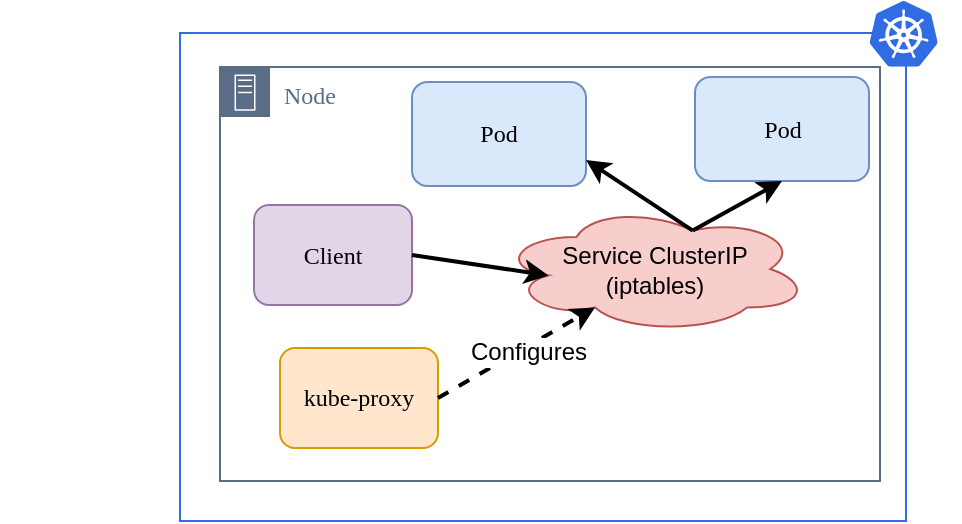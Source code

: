 <mxfile pages="1" version="11.2.5" type="device"><diagram id="33oEmsjtSe62zEUuAWgZ" name="Page-1"><mxGraphModel dx="946" dy="643" grid="1" gridSize="10" guides="1" tooltips="1" connect="1" arrows="1" fold="1" page="1" pageScale="1" pageWidth="827" pageHeight="1169" math="0" shadow="0"><root><mxCell id="0"/><mxCell id="1" parent="0"/><mxCell id="F0914i9l83QqkZZmDk5p-4" value="" style="group;verticalAlign=bottom;" parent="1" vertex="1" connectable="0"><mxGeometry x="103" y="85.5" width="480" height="260" as="geometry"/></mxCell><mxCell id="F0914i9l83QqkZZmDk5p-3" value="" style="rounded=0;whiteSpace=wrap;html=1;fillColor=#ffffff;strokeColor=#326ce5;" parent="F0914i9l83QqkZZmDk5p-4" vertex="1"><mxGeometry x="90" y="16" width="363" height="244" as="geometry"/></mxCell><mxCell id="F0914i9l83QqkZZmDk5p-1" value="" style="aspect=fixed;html=1;perimeter=none;align=center;shadow=0;dashed=0;image;fontSize=12;image=img/lib/mscae/Kubernetes.svg;" parent="F0914i9l83QqkZZmDk5p-4" vertex="1"><mxGeometry x="434.717" width="34.211" height="32.842" as="geometry"/></mxCell><mxCell id="F0914i9l83QqkZZmDk5p-8" value="&lt;font face=&quot;Tahoma&quot;&gt;Node&lt;/font&gt;" style="points=[[0,0],[0.25,0],[0.5,0],[0.75,0],[1,0],[1,0.25],[1,0.5],[1,0.75],[1,1],[0.75,1],[0.5,1],[0.25,1],[0,1],[0,0.75],[0,0.5],[0,0.25]];outlineConnect=0;gradientColor=none;html=1;whiteSpace=wrap;fontSize=12;fontStyle=0;shape=mxgraph.aws4.group;grIcon=mxgraph.aws4.group_on_premise;strokeColor=#5A6C86;fillColor=none;verticalAlign=top;align=left;spacingLeft=30;fontColor=#5A6C86;dashed=0;" parent="F0914i9l83QqkZZmDk5p-4" vertex="1"><mxGeometry x="110" y="33" width="330" height="207" as="geometry"/></mxCell><mxCell id="F0914i9l83QqkZZmDk5p-12" value="&lt;div&gt;Client&lt;/div&gt;" style="rounded=1;whiteSpace=wrap;html=1;strokeColor=#9673a6;fillColor=#e1d5e7;fontFamily=Tahoma;" parent="F0914i9l83QqkZZmDk5p-4" vertex="1"><mxGeometry x="127" y="102" width="79" height="50" as="geometry"/></mxCell><mxCell id="F0914i9l83QqkZZmDk5p-14" value="Pod" style="rounded=1;whiteSpace=wrap;html=1;strokeColor=#6c8ebf;fillColor=#dae8fc;fontFamily=Tahoma;" parent="F0914i9l83QqkZZmDk5p-4" vertex="1"><mxGeometry x="206" y="40.5" width="87" height="52" as="geometry"/></mxCell><mxCell id="F0914i9l83QqkZZmDk5p-15" value="Pod" style="rounded=1;whiteSpace=wrap;html=1;strokeColor=#6c8ebf;fillColor=#dae8fc;fontFamily=Tahoma;" parent="F0914i9l83QqkZZmDk5p-4" vertex="1"><mxGeometry x="347.5" y="38" width="87" height="52" as="geometry"/></mxCell><mxCell id="HBkCHVlTlx9kuCC-dEF5-1" value="&lt;div&gt;Service&amp;nbsp;&lt;span&gt;ClusterIP&lt;br&gt;(iptables)&lt;/span&gt;&lt;/div&gt;" style="ellipse;shape=cloud;whiteSpace=wrap;html=1;fillColor=#f8cecc;strokeColor=#b85450;" parent="F0914i9l83QqkZZmDk5p-4" vertex="1"><mxGeometry x="249.5" y="102" width="155" height="64" as="geometry"/></mxCell><mxCell id="HBkCHVlTlx9kuCC-dEF5-5" value="" style="endArrow=classic;html=1;strokeWidth=2;entryX=0.16;entryY=0.55;entryDx=0;entryDy=0;entryPerimeter=0;exitX=1;exitY=0.5;exitDx=0;exitDy=0;" parent="F0914i9l83QqkZZmDk5p-4" source="F0914i9l83QqkZZmDk5p-12" target="HBkCHVlTlx9kuCC-dEF5-1" edge="1"><mxGeometry width="50" height="50" relative="1" as="geometry"><mxPoint x="-150" y="328" as="sourcePoint"/><mxPoint x="-100" y="278" as="targetPoint"/></mxGeometry></mxCell><mxCell id="HBkCHVlTlx9kuCC-dEF5-7" value="" style="endArrow=classic;html=1;strokeWidth=2;entryX=1;entryY=0.75;entryDx=0;entryDy=0;exitX=0.625;exitY=0.2;exitDx=0;exitDy=0;exitPerimeter=0;" parent="F0914i9l83QqkZZmDk5p-4" source="HBkCHVlTlx9kuCC-dEF5-1" target="F0914i9l83QqkZZmDk5p-14" edge="1"><mxGeometry width="50" height="50" relative="1" as="geometry"><mxPoint x="322.75" y="176.4" as="sourcePoint"/><mxPoint x="378" y="144" as="targetPoint"/></mxGeometry></mxCell><mxCell id="HBkCHVlTlx9kuCC-dEF5-6" value="" style="endArrow=classic;html=1;strokeWidth=2;entryX=0.5;entryY=1;entryDx=0;entryDy=0;exitX=0.625;exitY=0.2;exitDx=0;exitDy=0;exitPerimeter=0;" parent="F0914i9l83QqkZZmDk5p-4" source="HBkCHVlTlx9kuCC-dEF5-1" target="F0914i9l83QqkZZmDk5p-15" edge="1"><mxGeometry width="50" height="50" relative="1" as="geometry"><mxPoint x="139" y="133" as="sourcePoint"/><mxPoint x="243.7" y="208.6" as="targetPoint"/></mxGeometry></mxCell><mxCell id="5Nxww1rqEIMCPuAmvqoK-3" value="&lt;div&gt;kube-proxy&lt;/div&gt;" style="rounded=1;whiteSpace=wrap;html=1;strokeColor=#d79b00;fillColor=#ffe6cc;fontFamily=Tahoma;" vertex="1" parent="F0914i9l83QqkZZmDk5p-4"><mxGeometry x="140" y="173.5" width="79" height="50" as="geometry"/></mxCell><mxCell id="5Nxww1rqEIMCPuAmvqoK-4" value="" style="endArrow=classic;html=1;entryX=0.31;entryY=0.8;entryDx=0;entryDy=0;exitX=1;exitY=0.5;exitDx=0;exitDy=0;strokeWidth=2;entryPerimeter=0;strokeColor=#000000;dashed=1;" edge="1" parent="F0914i9l83QqkZZmDk5p-4" source="5Nxww1rqEIMCPuAmvqoK-3" target="HBkCHVlTlx9kuCC-dEF5-1"><mxGeometry width="50" height="50" relative="1" as="geometry"><mxPoint x="99" y="208.5" as="sourcePoint"/><mxPoint x="150" y="208.5" as="targetPoint"/></mxGeometry></mxCell><mxCell id="5Nxww1rqEIMCPuAmvqoK-5" value="Configures" style="text;html=1;resizable=0;points=[];align=center;verticalAlign=middle;labelBackgroundColor=#ffffff;" vertex="1" connectable="0" parent="5Nxww1rqEIMCPuAmvqoK-4"><mxGeometry x="-0.341" y="1" relative="1" as="geometry"><mxPoint x="19.5" y="-7" as="offset"/></mxGeometry></mxCell></root></mxGraphModel></diagram></mxfile>
